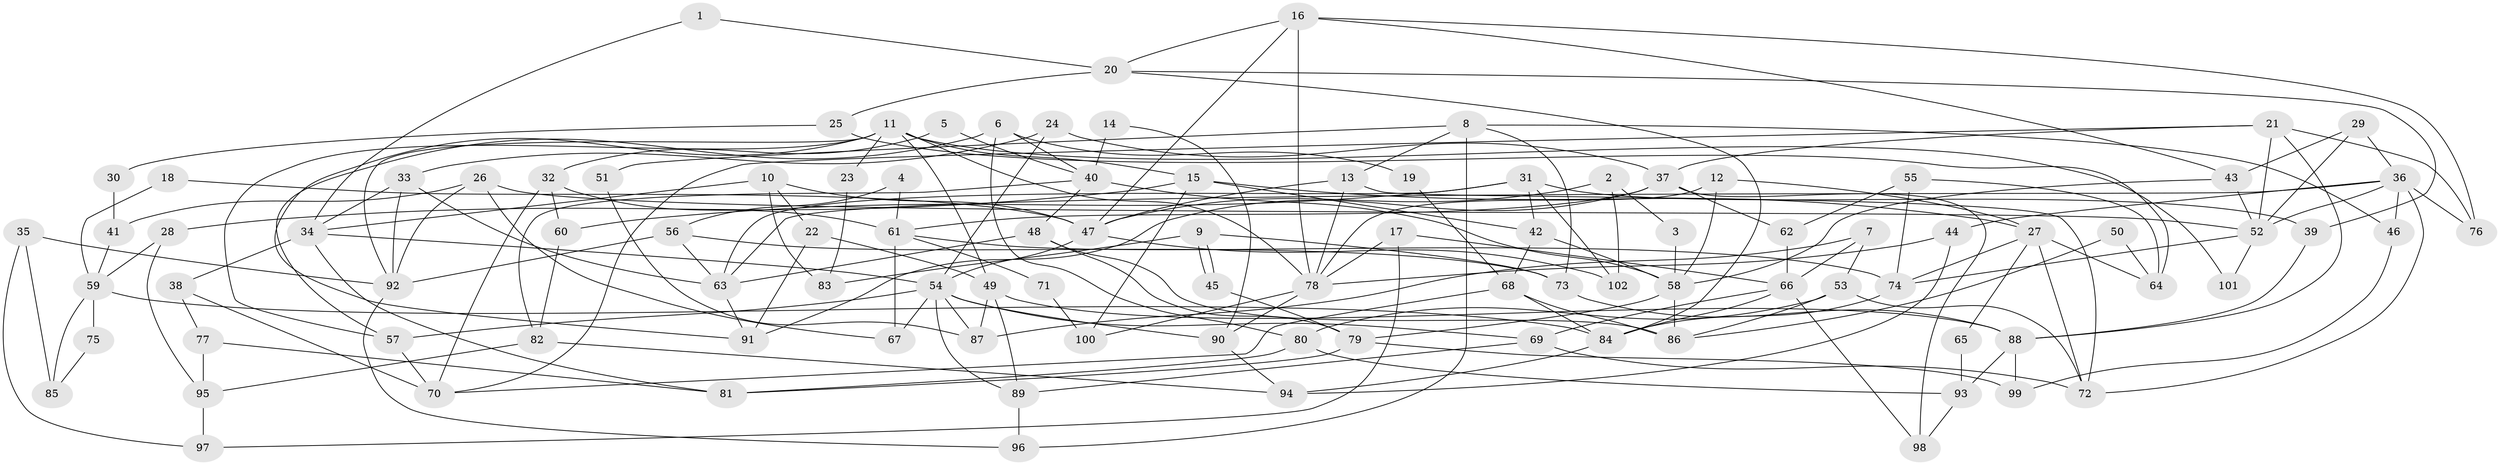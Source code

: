 // coarse degree distribution, {2: 0.13636363636363635, 3: 0.19696969696969696, 4: 0.24242424242424243, 6: 0.12121212121212122, 8: 0.10606060606060606, 11: 0.030303030303030304, 9: 0.015151515151515152, 7: 0.09090909090909091, 10: 0.030303030303030304, 5: 0.030303030303030304}
// Generated by graph-tools (version 1.1) at 2025/23/03/03/25 07:23:58]
// undirected, 102 vertices, 204 edges
graph export_dot {
graph [start="1"]
  node [color=gray90,style=filled];
  1;
  2;
  3;
  4;
  5;
  6;
  7;
  8;
  9;
  10;
  11;
  12;
  13;
  14;
  15;
  16;
  17;
  18;
  19;
  20;
  21;
  22;
  23;
  24;
  25;
  26;
  27;
  28;
  29;
  30;
  31;
  32;
  33;
  34;
  35;
  36;
  37;
  38;
  39;
  40;
  41;
  42;
  43;
  44;
  45;
  46;
  47;
  48;
  49;
  50;
  51;
  52;
  53;
  54;
  55;
  56;
  57;
  58;
  59;
  60;
  61;
  62;
  63;
  64;
  65;
  66;
  67;
  68;
  69;
  70;
  71;
  72;
  73;
  74;
  75;
  76;
  77;
  78;
  79;
  80;
  81;
  82;
  83;
  84;
  85;
  86;
  87;
  88;
  89;
  90;
  91;
  92;
  93;
  94;
  95;
  96;
  97;
  98;
  99;
  100;
  101;
  102;
  1 -- 20;
  1 -- 34;
  2 -- 47;
  2 -- 102;
  2 -- 3;
  3 -- 58;
  4 -- 61;
  4 -- 56;
  5 -- 32;
  5 -- 40;
  6 -- 57;
  6 -- 40;
  6 -- 19;
  6 -- 80;
  7 -- 66;
  7 -- 53;
  7 -- 87;
  8 -- 96;
  8 -- 46;
  8 -- 13;
  8 -- 51;
  8 -- 73;
  9 -- 45;
  9 -- 45;
  9 -- 73;
  9 -- 83;
  10 -- 47;
  10 -- 34;
  10 -- 22;
  10 -- 83;
  11 -- 91;
  11 -- 57;
  11 -- 15;
  11 -- 23;
  11 -- 49;
  11 -- 78;
  11 -- 92;
  11 -- 101;
  12 -- 78;
  12 -- 27;
  12 -- 58;
  13 -- 47;
  13 -- 72;
  13 -- 78;
  14 -- 40;
  14 -- 90;
  15 -- 27;
  15 -- 28;
  15 -- 42;
  15 -- 100;
  16 -- 78;
  16 -- 20;
  16 -- 43;
  16 -- 47;
  16 -- 76;
  17 -- 66;
  17 -- 78;
  17 -- 97;
  18 -- 59;
  18 -- 47;
  19 -- 68;
  20 -- 84;
  20 -- 39;
  20 -- 25;
  21 -- 52;
  21 -- 76;
  21 -- 37;
  21 -- 70;
  21 -- 88;
  22 -- 49;
  22 -- 91;
  23 -- 83;
  24 -- 33;
  24 -- 37;
  24 -- 54;
  25 -- 64;
  25 -- 30;
  26 -- 92;
  26 -- 52;
  26 -- 41;
  26 -- 67;
  27 -- 74;
  27 -- 72;
  27 -- 64;
  27 -- 65;
  28 -- 95;
  28 -- 59;
  29 -- 36;
  29 -- 52;
  29 -- 43;
  30 -- 41;
  31 -- 42;
  31 -- 60;
  31 -- 39;
  31 -- 63;
  31 -- 102;
  32 -- 70;
  32 -- 61;
  32 -- 60;
  33 -- 92;
  33 -- 63;
  33 -- 34;
  34 -- 54;
  34 -- 38;
  34 -- 81;
  35 -- 92;
  35 -- 97;
  35 -- 85;
  36 -- 72;
  36 -- 63;
  36 -- 44;
  36 -- 46;
  36 -- 52;
  36 -- 76;
  37 -- 61;
  37 -- 62;
  37 -- 91;
  37 -- 98;
  38 -- 70;
  38 -- 77;
  39 -- 88;
  40 -- 48;
  40 -- 58;
  40 -- 82;
  41 -- 59;
  42 -- 58;
  42 -- 68;
  43 -- 52;
  43 -- 58;
  44 -- 78;
  44 -- 94;
  45 -- 79;
  46 -- 99;
  47 -- 54;
  47 -- 102;
  48 -- 86;
  48 -- 63;
  48 -- 79;
  49 -- 88;
  49 -- 87;
  49 -- 89;
  50 -- 64;
  50 -- 86;
  51 -- 87;
  52 -- 74;
  52 -- 101;
  53 -- 72;
  53 -- 80;
  53 -- 86;
  54 -- 87;
  54 -- 57;
  54 -- 67;
  54 -- 69;
  54 -- 89;
  54 -- 90;
  55 -- 62;
  55 -- 74;
  55 -- 64;
  56 -- 63;
  56 -- 73;
  56 -- 92;
  57 -- 70;
  58 -- 79;
  58 -- 86;
  59 -- 84;
  59 -- 75;
  59 -- 85;
  60 -- 82;
  61 -- 67;
  61 -- 74;
  61 -- 71;
  62 -- 66;
  63 -- 91;
  65 -- 93;
  66 -- 84;
  66 -- 69;
  66 -- 98;
  68 -- 86;
  68 -- 70;
  68 -- 84;
  69 -- 89;
  69 -- 72;
  71 -- 100;
  73 -- 88;
  74 -- 84;
  75 -- 85;
  77 -- 81;
  77 -- 95;
  78 -- 90;
  78 -- 100;
  79 -- 81;
  79 -- 99;
  80 -- 81;
  80 -- 93;
  82 -- 94;
  82 -- 95;
  84 -- 94;
  88 -- 93;
  88 -- 99;
  89 -- 96;
  90 -- 94;
  92 -- 96;
  93 -- 98;
  95 -- 97;
}
